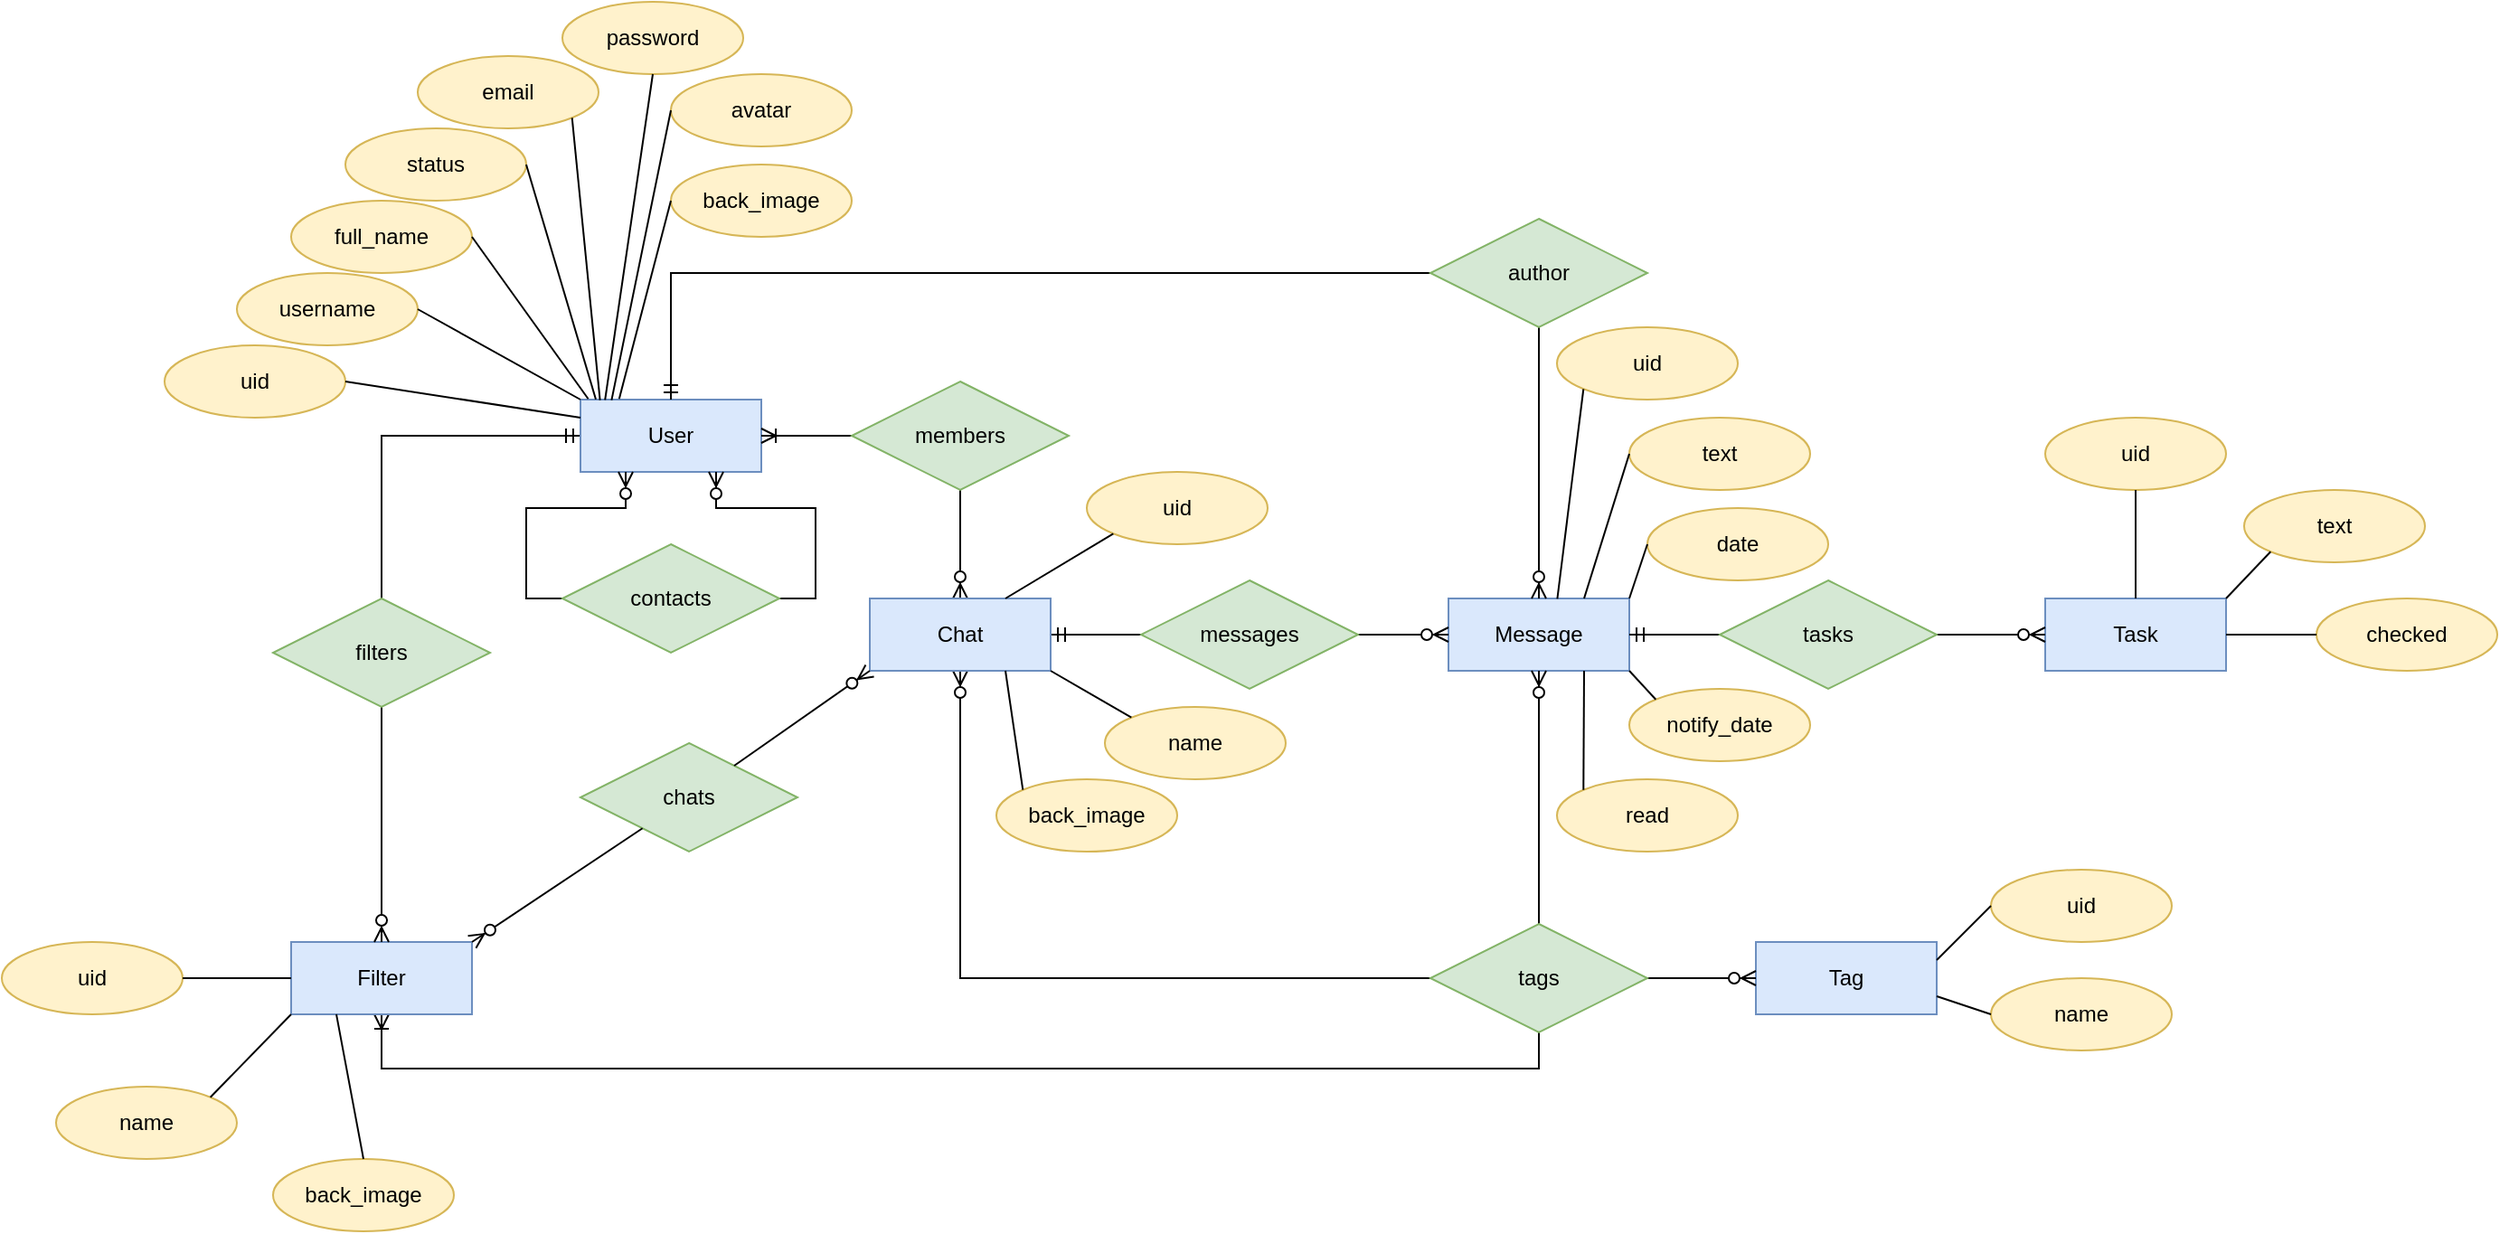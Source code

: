 <mxfile version="12.9.13" type="device"><diagram id="W7p_FMV9_Fpo1kStQbon" name="Page-1"><mxGraphModel dx="1422" dy="816" grid="0" gridSize="10" guides="1" tooltips="1" connect="1" arrows="1" fold="1" page="1" pageScale="1" pageWidth="10000" pageHeight="10000" math="0" shadow="0"><root><mxCell id="0"/><mxCell id="1" parent="0"/><mxCell id="mN5m9dD9QkkQmNy5QD_L-93" style="edgeStyle=orthogonalEdgeStyle;rounded=0;orthogonalLoop=1;jettySize=auto;html=1;exitX=0;exitY=0.5;exitDx=0;exitDy=0;entryX=0.5;entryY=0;entryDx=0;entryDy=0;startArrow=ERmandOne;startFill=0;endArrow=none;endFill=0;" edge="1" parent="1" source="mN5m9dD9QkkQmNy5QD_L-67" target="mN5m9dD9QkkQmNy5QD_L-75"><mxGeometry relative="1" as="geometry"/></mxCell><mxCell id="mN5m9dD9QkkQmNy5QD_L-67" value="User" style="whiteSpace=wrap;html=1;align=center;fillColor=#dae8fc;strokeColor=#6c8ebf;" vertex="1" parent="1"><mxGeometry x="890" y="740" width="100" height="40" as="geometry"/></mxCell><mxCell id="mN5m9dD9QkkQmNy5QD_L-84" style="edgeStyle=orthogonalEdgeStyle;rounded=0;orthogonalLoop=1;jettySize=auto;html=1;exitX=1;exitY=0.5;exitDx=0;exitDy=0;entryX=0;entryY=0.5;entryDx=0;entryDy=0;startArrow=ERmandOne;startFill=0;endArrow=none;endFill=0;" edge="1" parent="1" source="mN5m9dD9QkkQmNy5QD_L-68" target="mN5m9dD9QkkQmNy5QD_L-78"><mxGeometry relative="1" as="geometry"/></mxCell><mxCell id="mN5m9dD9QkkQmNy5QD_L-88" style="edgeStyle=orthogonalEdgeStyle;rounded=0;orthogonalLoop=1;jettySize=auto;html=1;exitX=0.5;exitY=0;exitDx=0;exitDy=0;entryX=0.5;entryY=1;entryDx=0;entryDy=0;startArrow=ERzeroToMany;startFill=1;endArrow=none;endFill=0;" edge="1" parent="1" source="mN5m9dD9QkkQmNy5QD_L-68" target="mN5m9dD9QkkQmNy5QD_L-77"><mxGeometry relative="1" as="geometry"/></mxCell><mxCell id="mN5m9dD9QkkQmNy5QD_L-104" style="edgeStyle=orthogonalEdgeStyle;rounded=0;orthogonalLoop=1;jettySize=auto;html=1;exitX=0.5;exitY=1;exitDx=0;exitDy=0;entryX=0;entryY=0.5;entryDx=0;entryDy=0;startArrow=ERzeroToMany;startFill=1;endArrow=none;endFill=0;" edge="1" parent="1" source="mN5m9dD9QkkQmNy5QD_L-68" target="mN5m9dD9QkkQmNy5QD_L-76"><mxGeometry relative="1" as="geometry"/></mxCell><mxCell id="mN5m9dD9QkkQmNy5QD_L-68" value="Chat" style="whiteSpace=wrap;html=1;align=center;fillColor=#dae8fc;strokeColor=#6c8ebf;" vertex="1" parent="1"><mxGeometry x="1050" y="850" width="100" height="40" as="geometry"/></mxCell><mxCell id="mN5m9dD9QkkQmNy5QD_L-105" style="edgeStyle=orthogonalEdgeStyle;rounded=0;orthogonalLoop=1;jettySize=auto;html=1;exitX=0.5;exitY=1;exitDx=0;exitDy=0;entryX=0.5;entryY=1;entryDx=0;entryDy=0;startArrow=ERoneToMany;startFill=0;endArrow=none;endFill=0;" edge="1" parent="1" source="mN5m9dD9QkkQmNy5QD_L-70" target="mN5m9dD9QkkQmNy5QD_L-76"><mxGeometry relative="1" as="geometry"><Array as="points"><mxPoint x="780" y="1110"/><mxPoint x="1420" y="1110"/></Array></mxGeometry></mxCell><mxCell id="mN5m9dD9QkkQmNy5QD_L-70" value="Filter" style="whiteSpace=wrap;html=1;align=center;fillColor=#dae8fc;strokeColor=#6c8ebf;" vertex="1" parent="1"><mxGeometry x="730" y="1040" width="100" height="40" as="geometry"/></mxCell><mxCell id="mN5m9dD9QkkQmNy5QD_L-71" value="Tag" style="whiteSpace=wrap;html=1;align=center;fillColor=#dae8fc;strokeColor=#6c8ebf;" vertex="1" parent="1"><mxGeometry x="1540" y="1040" width="100" height="40" as="geometry"/></mxCell><mxCell id="mN5m9dD9QkkQmNy5QD_L-72" value="Message" style="whiteSpace=wrap;html=1;align=center;fillColor=#dae8fc;strokeColor=#6c8ebf;" vertex="1" parent="1"><mxGeometry x="1370" y="850" width="100" height="40" as="geometry"/></mxCell><mxCell id="mN5m9dD9QkkQmNy5QD_L-73" value="Task" style="whiteSpace=wrap;html=1;align=center;fillColor=#dae8fc;strokeColor=#6c8ebf;" vertex="1" parent="1"><mxGeometry x="1700" y="850" width="100" height="40" as="geometry"/></mxCell><mxCell id="mN5m9dD9QkkQmNy5QD_L-99" style="edgeStyle=orthogonalEdgeStyle;rounded=0;orthogonalLoop=1;jettySize=auto;html=1;exitX=1;exitY=0.5;exitDx=0;exitDy=0;entryX=0.75;entryY=1;entryDx=0;entryDy=0;startArrow=none;startFill=0;endArrow=ERzeroToMany;endFill=1;" edge="1" parent="1" source="mN5m9dD9QkkQmNy5QD_L-74" target="mN5m9dD9QkkQmNy5QD_L-67"><mxGeometry relative="1" as="geometry"/></mxCell><mxCell id="mN5m9dD9QkkQmNy5QD_L-100" style="edgeStyle=orthogonalEdgeStyle;rounded=0;orthogonalLoop=1;jettySize=auto;html=1;exitX=0;exitY=0.5;exitDx=0;exitDy=0;entryX=0.25;entryY=1;entryDx=0;entryDy=0;startArrow=none;startFill=0;endArrow=ERzeroToMany;endFill=1;" edge="1" parent="1" source="mN5m9dD9QkkQmNy5QD_L-74" target="mN5m9dD9QkkQmNy5QD_L-67"><mxGeometry relative="1" as="geometry"/></mxCell><mxCell id="mN5m9dD9QkkQmNy5QD_L-74" value="contacts" style="shape=rhombus;perimeter=rhombusPerimeter;whiteSpace=wrap;html=1;align=center;fillColor=#d5e8d4;strokeColor=#82b366;" vertex="1" parent="1"><mxGeometry x="880" y="820" width="120" height="60" as="geometry"/></mxCell><mxCell id="mN5m9dD9QkkQmNy5QD_L-94" style="edgeStyle=orthogonalEdgeStyle;rounded=0;orthogonalLoop=1;jettySize=auto;html=1;exitX=0.5;exitY=1;exitDx=0;exitDy=0;entryX=0.5;entryY=0;entryDx=0;entryDy=0;startArrow=none;startFill=0;endArrow=ERzeroToMany;endFill=1;" edge="1" parent="1" source="mN5m9dD9QkkQmNy5QD_L-75" target="mN5m9dD9QkkQmNy5QD_L-70"><mxGeometry relative="1" as="geometry"/></mxCell><mxCell id="mN5m9dD9QkkQmNy5QD_L-75" value="filters" style="shape=rhombus;perimeter=rhombusPerimeter;whiteSpace=wrap;html=1;align=center;fillColor=#d5e8d4;strokeColor=#82b366;" vertex="1" parent="1"><mxGeometry x="720" y="850" width="120" height="60" as="geometry"/></mxCell><mxCell id="mN5m9dD9QkkQmNy5QD_L-102" style="edgeStyle=orthogonalEdgeStyle;rounded=0;orthogonalLoop=1;jettySize=auto;html=1;exitX=0.5;exitY=0;exitDx=0;exitDy=0;entryX=0.5;entryY=1;entryDx=0;entryDy=0;startArrow=none;startFill=0;endArrow=ERzeroToMany;endFill=1;" edge="1" parent="1" source="mN5m9dD9QkkQmNy5QD_L-76" target="mN5m9dD9QkkQmNy5QD_L-72"><mxGeometry relative="1" as="geometry"/></mxCell><mxCell id="mN5m9dD9QkkQmNy5QD_L-103" style="edgeStyle=orthogonalEdgeStyle;rounded=0;orthogonalLoop=1;jettySize=auto;html=1;exitX=1;exitY=0.5;exitDx=0;exitDy=0;entryX=0;entryY=0.5;entryDx=0;entryDy=0;startArrow=none;startFill=0;endArrow=ERzeroToMany;endFill=1;" edge="1" parent="1" source="mN5m9dD9QkkQmNy5QD_L-76" target="mN5m9dD9QkkQmNy5QD_L-71"><mxGeometry relative="1" as="geometry"/></mxCell><mxCell id="mN5m9dD9QkkQmNy5QD_L-76" value="tags" style="shape=rhombus;perimeter=rhombusPerimeter;whiteSpace=wrap;html=1;align=center;fillColor=#d5e8d4;strokeColor=#82b366;" vertex="1" parent="1"><mxGeometry x="1360" y="1030" width="120" height="60" as="geometry"/></mxCell><mxCell id="mN5m9dD9QkkQmNy5QD_L-89" style="edgeStyle=orthogonalEdgeStyle;rounded=0;orthogonalLoop=1;jettySize=auto;html=1;exitX=0;exitY=0.5;exitDx=0;exitDy=0;entryX=1;entryY=0.5;entryDx=0;entryDy=0;startArrow=none;startFill=0;endArrow=ERoneToMany;endFill=0;" edge="1" parent="1" source="mN5m9dD9QkkQmNy5QD_L-77" target="mN5m9dD9QkkQmNy5QD_L-67"><mxGeometry relative="1" as="geometry"/></mxCell><mxCell id="mN5m9dD9QkkQmNy5QD_L-77" value="members" style="shape=rhombus;perimeter=rhombusPerimeter;whiteSpace=wrap;html=1;align=center;fillColor=#d5e8d4;strokeColor=#82b366;" vertex="1" parent="1"><mxGeometry x="1040" y="730" width="120" height="60" as="geometry"/></mxCell><mxCell id="mN5m9dD9QkkQmNy5QD_L-85" style="edgeStyle=orthogonalEdgeStyle;rounded=0;orthogonalLoop=1;jettySize=auto;html=1;exitX=1;exitY=0.5;exitDx=0;exitDy=0;entryX=0;entryY=0.5;entryDx=0;entryDy=0;startArrow=none;startFill=0;endArrow=ERzeroToMany;endFill=1;" edge="1" parent="1" source="mN5m9dD9QkkQmNy5QD_L-78" target="mN5m9dD9QkkQmNy5QD_L-72"><mxGeometry relative="1" as="geometry"/></mxCell><mxCell id="mN5m9dD9QkkQmNy5QD_L-78" value="messages" style="shape=rhombus;perimeter=rhombusPerimeter;whiteSpace=wrap;html=1;align=center;fillColor=#d5e8d4;strokeColor=#82b366;" vertex="1" parent="1"><mxGeometry x="1200" y="840" width="120" height="60" as="geometry"/></mxCell><mxCell id="mN5m9dD9QkkQmNy5QD_L-87" style="edgeStyle=orthogonalEdgeStyle;rounded=0;orthogonalLoop=1;jettySize=auto;html=1;exitX=0;exitY=0.5;exitDx=0;exitDy=0;entryX=0.5;entryY=0;entryDx=0;entryDy=0;startArrow=none;startFill=0;endArrow=ERmandOne;endFill=0;" edge="1" parent="1" source="mN5m9dD9QkkQmNy5QD_L-79" target="mN5m9dD9QkkQmNy5QD_L-67"><mxGeometry relative="1" as="geometry"/></mxCell><mxCell id="mN5m9dD9QkkQmNy5QD_L-101" style="edgeStyle=orthogonalEdgeStyle;rounded=0;orthogonalLoop=1;jettySize=auto;html=1;exitX=0.5;exitY=1;exitDx=0;exitDy=0;entryX=0.5;entryY=0;entryDx=0;entryDy=0;startArrow=none;startFill=0;endArrow=ERzeroToMany;endFill=1;" edge="1" parent="1" source="mN5m9dD9QkkQmNy5QD_L-79" target="mN5m9dD9QkkQmNy5QD_L-72"><mxGeometry relative="1" as="geometry"/></mxCell><mxCell id="mN5m9dD9QkkQmNy5QD_L-79" value="author" style="shape=rhombus;perimeter=rhombusPerimeter;whiteSpace=wrap;html=1;align=center;fillColor=#d5e8d4;strokeColor=#82b366;" vertex="1" parent="1"><mxGeometry x="1360" y="640" width="120" height="60" as="geometry"/></mxCell><mxCell id="mN5m9dD9QkkQmNy5QD_L-82" style="edgeStyle=orthogonalEdgeStyle;rounded=0;orthogonalLoop=1;jettySize=auto;html=1;exitX=1;exitY=0.5;exitDx=0;exitDy=0;entryX=0;entryY=0.5;entryDx=0;entryDy=0;startArrow=none;startFill=0;endArrow=ERzeroToMany;endFill=1;" edge="1" parent="1" source="mN5m9dD9QkkQmNy5QD_L-80" target="mN5m9dD9QkkQmNy5QD_L-73"><mxGeometry relative="1" as="geometry"/></mxCell><mxCell id="mN5m9dD9QkkQmNy5QD_L-83" style="edgeStyle=orthogonalEdgeStyle;rounded=0;orthogonalLoop=1;jettySize=auto;html=1;exitX=0;exitY=0.5;exitDx=0;exitDy=0;entryX=1;entryY=0.5;entryDx=0;entryDy=0;startArrow=none;startFill=0;endArrow=ERmandOne;endFill=0;" edge="1" parent="1" source="mN5m9dD9QkkQmNy5QD_L-80" target="mN5m9dD9QkkQmNy5QD_L-72"><mxGeometry relative="1" as="geometry"/></mxCell><mxCell id="mN5m9dD9QkkQmNy5QD_L-80" value="tasks" style="shape=rhombus;perimeter=rhombusPerimeter;whiteSpace=wrap;html=1;align=center;fillColor=#d5e8d4;strokeColor=#82b366;" vertex="1" parent="1"><mxGeometry x="1520" y="840" width="120" height="60" as="geometry"/></mxCell><mxCell id="mN5m9dD9QkkQmNy5QD_L-81" value="chats" style="shape=rhombus;perimeter=rhombusPerimeter;whiteSpace=wrap;html=1;align=center;fillColor=#d5e8d4;strokeColor=#82b366;" vertex="1" parent="1"><mxGeometry x="890" y="930" width="120" height="60" as="geometry"/></mxCell><mxCell id="mN5m9dD9QkkQmNy5QD_L-96" value="" style="endArrow=none;html=1;rounded=0;exitX=1;exitY=0;exitDx=0;exitDy=0;endFill=0;startArrow=ERzeroToMany;startFill=1;" edge="1" parent="1" source="mN5m9dD9QkkQmNy5QD_L-70" target="mN5m9dD9QkkQmNy5QD_L-81"><mxGeometry relative="1" as="geometry"><mxPoint x="910" y="940" as="sourcePoint"/><mxPoint x="1070" y="940" as="targetPoint"/></mxGeometry></mxCell><mxCell id="mN5m9dD9QkkQmNy5QD_L-98" value="" style="endArrow=ERzeroToMany;html=1;rounded=0;endFill=1;entryX=0;entryY=1;entryDx=0;entryDy=0;" edge="1" parent="1" source="mN5m9dD9QkkQmNy5QD_L-81" target="mN5m9dD9QkkQmNy5QD_L-68"><mxGeometry relative="1" as="geometry"><mxPoint x="910" y="940" as="sourcePoint"/><mxPoint x="1070" y="940" as="targetPoint"/></mxGeometry></mxCell><mxCell id="mN5m9dD9QkkQmNy5QD_L-106" value="uid" style="ellipse;whiteSpace=wrap;html=1;align=center;fillColor=#fff2cc;strokeColor=#d6b656;" vertex="1" parent="1"><mxGeometry x="660" y="710" width="100" height="40" as="geometry"/></mxCell><mxCell id="mN5m9dD9QkkQmNy5QD_L-107" value="username" style="ellipse;whiteSpace=wrap;html=1;align=center;fillColor=#fff2cc;strokeColor=#d6b656;" vertex="1" parent="1"><mxGeometry x="700" y="670" width="100" height="40" as="geometry"/></mxCell><mxCell id="mN5m9dD9QkkQmNy5QD_L-108" value="full_name" style="ellipse;whiteSpace=wrap;html=1;align=center;fillColor=#fff2cc;strokeColor=#d6b656;" vertex="1" parent="1"><mxGeometry x="730" y="630" width="100" height="40" as="geometry"/></mxCell><mxCell id="mN5m9dD9QkkQmNy5QD_L-109" value="status" style="ellipse;whiteSpace=wrap;html=1;align=center;fillColor=#fff2cc;strokeColor=#d6b656;" vertex="1" parent="1"><mxGeometry x="760" y="590" width="100" height="40" as="geometry"/></mxCell><mxCell id="mN5m9dD9QkkQmNy5QD_L-110" value="email" style="ellipse;whiteSpace=wrap;html=1;align=center;fillColor=#fff2cc;strokeColor=#d6b656;" vertex="1" parent="1"><mxGeometry x="800" y="550" width="100" height="40" as="geometry"/></mxCell><mxCell id="mN5m9dD9QkkQmNy5QD_L-111" value="password" style="ellipse;whiteSpace=wrap;html=1;align=center;fillColor=#fff2cc;strokeColor=#d6b656;" vertex="1" parent="1"><mxGeometry x="880" y="520" width="100" height="40" as="geometry"/></mxCell><mxCell id="mN5m9dD9QkkQmNy5QD_L-112" value="avatar" style="ellipse;whiteSpace=wrap;html=1;align=center;fillColor=#fff2cc;strokeColor=#d6b656;" vertex="1" parent="1"><mxGeometry x="940" y="560" width="100" height="40" as="geometry"/></mxCell><mxCell id="mN5m9dD9QkkQmNy5QD_L-113" value="back_image" style="ellipse;whiteSpace=wrap;html=1;align=center;fillColor=#fff2cc;strokeColor=#d6b656;" vertex="1" parent="1"><mxGeometry x="940" y="610" width="100" height="40" as="geometry"/></mxCell><mxCell id="mN5m9dD9QkkQmNy5QD_L-123" value="" style="endArrow=none;html=1;rounded=0;exitX=1;exitY=0.5;exitDx=0;exitDy=0;entryX=0;entryY=0.25;entryDx=0;entryDy=0;" edge="1" parent="1" source="mN5m9dD9QkkQmNy5QD_L-106" target="mN5m9dD9QkkQmNy5QD_L-67"><mxGeometry relative="1" as="geometry"><mxPoint x="970" y="710" as="sourcePoint"/><mxPoint x="1130" y="710" as="targetPoint"/></mxGeometry></mxCell><mxCell id="mN5m9dD9QkkQmNy5QD_L-131" value="" style="endArrow=none;html=1;rounded=0;exitX=1;exitY=0.5;exitDx=0;exitDy=0;entryX=0;entryY=0;entryDx=0;entryDy=0;" edge="1" parent="1" source="mN5m9dD9QkkQmNy5QD_L-107" target="mN5m9dD9QkkQmNy5QD_L-67"><mxGeometry relative="1" as="geometry"><mxPoint x="970" y="710" as="sourcePoint"/><mxPoint x="1130" y="710" as="targetPoint"/></mxGeometry></mxCell><mxCell id="mN5m9dD9QkkQmNy5QD_L-132" value="" style="endArrow=none;html=1;rounded=0;exitX=1;exitY=0.5;exitDx=0;exitDy=0;entryX=0.043;entryY=-0.009;entryDx=0;entryDy=0;entryPerimeter=0;" edge="1" parent="1" source="mN5m9dD9QkkQmNy5QD_L-108" target="mN5m9dD9QkkQmNy5QD_L-67"><mxGeometry relative="1" as="geometry"><mxPoint x="970" y="710" as="sourcePoint"/><mxPoint x="896" y="739" as="targetPoint"/></mxGeometry></mxCell><mxCell id="mN5m9dD9QkkQmNy5QD_L-133" value="" style="endArrow=none;html=1;rounded=0;exitX=1;exitY=0.5;exitDx=0;exitDy=0;entryX=0.085;entryY=-0.002;entryDx=0;entryDy=0;entryPerimeter=0;" edge="1" parent="1" source="mN5m9dD9QkkQmNy5QD_L-109" target="mN5m9dD9QkkQmNy5QD_L-67"><mxGeometry relative="1" as="geometry"><mxPoint x="970" y="710" as="sourcePoint"/><mxPoint x="899" y="741" as="targetPoint"/></mxGeometry></mxCell><mxCell id="mN5m9dD9QkkQmNy5QD_L-134" value="" style="endArrow=none;html=1;rounded=0;exitX=1;exitY=1;exitDx=0;exitDy=0;entryX=0.108;entryY=0.007;entryDx=0;entryDy=0;entryPerimeter=0;" edge="1" parent="1" source="mN5m9dD9QkkQmNy5QD_L-110" target="mN5m9dD9QkkQmNy5QD_L-67"><mxGeometry relative="1" as="geometry"><mxPoint x="970" y="710" as="sourcePoint"/><mxPoint x="901" y="739" as="targetPoint"/></mxGeometry></mxCell><mxCell id="mN5m9dD9QkkQmNy5QD_L-135" value="" style="endArrow=none;html=1;rounded=0;exitX=0.5;exitY=1;exitDx=0;exitDy=0;entryX=0.136;entryY=0.005;entryDx=0;entryDy=0;entryPerimeter=0;" edge="1" parent="1" source="mN5m9dD9QkkQmNy5QD_L-111" target="mN5m9dD9QkkQmNy5QD_L-67"><mxGeometry relative="1" as="geometry"><mxPoint x="940" y="700" as="sourcePoint"/><mxPoint x="1100" y="700" as="targetPoint"/></mxGeometry></mxCell><mxCell id="mN5m9dD9QkkQmNy5QD_L-136" value="" style="endArrow=none;html=1;rounded=0;exitX=0;exitY=0.5;exitDx=0;exitDy=0;entryX=0.172;entryY=0.008;entryDx=0;entryDy=0;entryPerimeter=0;" edge="1" parent="1" source="mN5m9dD9QkkQmNy5QD_L-112" target="mN5m9dD9QkkQmNy5QD_L-67"><mxGeometry relative="1" as="geometry"><mxPoint x="910" y="690" as="sourcePoint"/><mxPoint x="1070" y="690" as="targetPoint"/></mxGeometry></mxCell><mxCell id="mN5m9dD9QkkQmNy5QD_L-137" value="" style="endArrow=none;html=1;rounded=0;exitX=0;exitY=0.5;exitDx=0;exitDy=0;entryX=0.214;entryY=-0.008;entryDx=0;entryDy=0;entryPerimeter=0;" edge="1" parent="1" source="mN5m9dD9QkkQmNy5QD_L-113" target="mN5m9dD9QkkQmNy5QD_L-67"><mxGeometry relative="1" as="geometry"><mxPoint x="910" y="690" as="sourcePoint"/><mxPoint x="1070" y="690" as="targetPoint"/></mxGeometry></mxCell><mxCell id="mN5m9dD9QkkQmNy5QD_L-138" value="back_image" style="ellipse;whiteSpace=wrap;html=1;align=center;fillColor=#fff2cc;strokeColor=#d6b656;" vertex="1" parent="1"><mxGeometry x="720" y="1160" width="100" height="40" as="geometry"/></mxCell><mxCell id="mN5m9dD9QkkQmNy5QD_L-139" value="name" style="ellipse;whiteSpace=wrap;html=1;align=center;fillColor=#fff2cc;strokeColor=#d6b656;" vertex="1" parent="1"><mxGeometry x="600" y="1120" width="100" height="40" as="geometry"/></mxCell><mxCell id="mN5m9dD9QkkQmNy5QD_L-140" value="uid" style="ellipse;whiteSpace=wrap;html=1;align=center;fillColor=#fff2cc;strokeColor=#d6b656;" vertex="1" parent="1"><mxGeometry x="570" y="1040" width="100" height="40" as="geometry"/></mxCell><mxCell id="mN5m9dD9QkkQmNy5QD_L-141" value="" style="endArrow=none;html=1;rounded=0;exitX=1;exitY=0.5;exitDx=0;exitDy=0;entryX=0;entryY=0.5;entryDx=0;entryDy=0;" edge="1" parent="1" source="mN5m9dD9QkkQmNy5QD_L-140" target="mN5m9dD9QkkQmNy5QD_L-70"><mxGeometry relative="1" as="geometry"><mxPoint x="890" y="950" as="sourcePoint"/><mxPoint x="1050" y="950" as="targetPoint"/></mxGeometry></mxCell><mxCell id="mN5m9dD9QkkQmNy5QD_L-142" value="" style="endArrow=none;html=1;rounded=0;exitX=1;exitY=0;exitDx=0;exitDy=0;entryX=0;entryY=1;entryDx=0;entryDy=0;" edge="1" parent="1" source="mN5m9dD9QkkQmNy5QD_L-139" target="mN5m9dD9QkkQmNy5QD_L-70"><mxGeometry relative="1" as="geometry"><mxPoint x="890" y="950" as="sourcePoint"/><mxPoint x="1050" y="950" as="targetPoint"/></mxGeometry></mxCell><mxCell id="mN5m9dD9QkkQmNy5QD_L-143" value="" style="endArrow=none;html=1;rounded=0;exitX=0.25;exitY=1;exitDx=0;exitDy=0;entryX=0.5;entryY=0;entryDx=0;entryDy=0;" edge="1" parent="1" source="mN5m9dD9QkkQmNy5QD_L-70" target="mN5m9dD9QkkQmNy5QD_L-138"><mxGeometry relative="1" as="geometry"><mxPoint x="890" y="1010" as="sourcePoint"/><mxPoint x="1050" y="1010" as="targetPoint"/></mxGeometry></mxCell><mxCell id="mN5m9dD9QkkQmNy5QD_L-145" value="uid" style="ellipse;whiteSpace=wrap;html=1;align=center;fillColor=#fff2cc;strokeColor=#d6b656;" vertex="1" parent="1"><mxGeometry x="1700" y="750" width="100" height="40" as="geometry"/></mxCell><mxCell id="mN5m9dD9QkkQmNy5QD_L-146" value="text" style="ellipse;whiteSpace=wrap;html=1;align=center;fillColor=#fff2cc;strokeColor=#d6b656;" vertex="1" parent="1"><mxGeometry x="1810" y="790" width="100" height="40" as="geometry"/></mxCell><mxCell id="mN5m9dD9QkkQmNy5QD_L-147" value="checked" style="ellipse;whiteSpace=wrap;html=1;align=center;fillColor=#fff2cc;strokeColor=#d6b656;" vertex="1" parent="1"><mxGeometry x="1850" y="850" width="100" height="40" as="geometry"/></mxCell><mxCell id="mN5m9dD9QkkQmNy5QD_L-148" value="" style="endArrow=none;html=1;rounded=0;entryX=0.5;entryY=1;entryDx=0;entryDy=0;exitX=0.5;exitY=0;exitDx=0;exitDy=0;" edge="1" parent="1" source="mN5m9dD9QkkQmNy5QD_L-73" target="mN5m9dD9QkkQmNy5QD_L-145"><mxGeometry relative="1" as="geometry"><mxPoint x="1440" y="850" as="sourcePoint"/><mxPoint x="1600" y="850" as="targetPoint"/></mxGeometry></mxCell><mxCell id="mN5m9dD9QkkQmNy5QD_L-149" value="" style="endArrow=none;html=1;rounded=0;entryX=0;entryY=1;entryDx=0;entryDy=0;exitX=1;exitY=0;exitDx=0;exitDy=0;" edge="1" parent="1" source="mN5m9dD9QkkQmNy5QD_L-73" target="mN5m9dD9QkkQmNy5QD_L-146"><mxGeometry relative="1" as="geometry"><mxPoint x="1440" y="850" as="sourcePoint"/><mxPoint x="1600" y="850" as="targetPoint"/></mxGeometry></mxCell><mxCell id="mN5m9dD9QkkQmNy5QD_L-150" value="" style="endArrow=none;html=1;rounded=0;entryX=0;entryY=0.5;entryDx=0;entryDy=0;exitX=1;exitY=0.5;exitDx=0;exitDy=0;" edge="1" parent="1" source="mN5m9dD9QkkQmNy5QD_L-73" target="mN5m9dD9QkkQmNy5QD_L-147"><mxGeometry relative="1" as="geometry"><mxPoint x="1440" y="850" as="sourcePoint"/><mxPoint x="1600" y="850" as="targetPoint"/></mxGeometry></mxCell><mxCell id="mN5m9dD9QkkQmNy5QD_L-151" value="uid" style="ellipse;whiteSpace=wrap;html=1;align=center;fillColor=#fff2cc;strokeColor=#d6b656;" vertex="1" parent="1"><mxGeometry x="1670" y="1000" width="100" height="40" as="geometry"/></mxCell><mxCell id="mN5m9dD9QkkQmNy5QD_L-152" value="name" style="ellipse;whiteSpace=wrap;html=1;align=center;fillColor=#fff2cc;strokeColor=#d6b656;" vertex="1" parent="1"><mxGeometry x="1670" y="1060" width="100" height="40" as="geometry"/></mxCell><mxCell id="mN5m9dD9QkkQmNy5QD_L-153" value="" style="endArrow=none;html=1;rounded=0;entryX=0;entryY=0.5;entryDx=0;entryDy=0;exitX=1;exitY=0.25;exitDx=0;exitDy=0;" edge="1" parent="1" source="mN5m9dD9QkkQmNy5QD_L-71" target="mN5m9dD9QkkQmNy5QD_L-151"><mxGeometry relative="1" as="geometry"><mxPoint x="1440" y="850" as="sourcePoint"/><mxPoint x="1600" y="850" as="targetPoint"/></mxGeometry></mxCell><mxCell id="mN5m9dD9QkkQmNy5QD_L-154" value="" style="endArrow=none;html=1;rounded=0;entryX=0;entryY=0.5;entryDx=0;entryDy=0;exitX=1;exitY=0.75;exitDx=0;exitDy=0;" edge="1" parent="1" source="mN5m9dD9QkkQmNy5QD_L-71" target="mN5m9dD9QkkQmNy5QD_L-152"><mxGeometry relative="1" as="geometry"><mxPoint x="1440" y="850" as="sourcePoint"/><mxPoint x="1600" y="850" as="targetPoint"/></mxGeometry></mxCell><mxCell id="mN5m9dD9QkkQmNy5QD_L-155" value="uid" style="ellipse;whiteSpace=wrap;html=1;align=center;fillColor=#fff2cc;strokeColor=#d6b656;" vertex="1" parent="1"><mxGeometry x="1170" y="780" width="100" height="40" as="geometry"/></mxCell><mxCell id="mN5m9dD9QkkQmNy5QD_L-156" value="name" style="ellipse;whiteSpace=wrap;html=1;align=center;fillColor=#fff2cc;strokeColor=#d6b656;" vertex="1" parent="1"><mxGeometry x="1180" y="910" width="100" height="40" as="geometry"/></mxCell><mxCell id="mN5m9dD9QkkQmNy5QD_L-157" value="back_image" style="ellipse;whiteSpace=wrap;html=1;align=center;fillColor=#fff2cc;strokeColor=#d6b656;" vertex="1" parent="1"><mxGeometry x="1120" y="950" width="100" height="40" as="geometry"/></mxCell><mxCell id="mN5m9dD9QkkQmNy5QD_L-158" value="" style="endArrow=none;html=1;rounded=0;entryX=0;entryY=1;entryDx=0;entryDy=0;exitX=0.75;exitY=0;exitDx=0;exitDy=0;" edge="1" parent="1" source="mN5m9dD9QkkQmNy5QD_L-68" target="mN5m9dD9QkkQmNy5QD_L-155"><mxGeometry relative="1" as="geometry"><mxPoint x="1190" y="850" as="sourcePoint"/><mxPoint x="1350" y="850" as="targetPoint"/></mxGeometry></mxCell><mxCell id="mN5m9dD9QkkQmNy5QD_L-159" value="" style="endArrow=none;html=1;rounded=0;entryX=0;entryY=0;entryDx=0;entryDy=0;exitX=1;exitY=1;exitDx=0;exitDy=0;" edge="1" parent="1" source="mN5m9dD9QkkQmNy5QD_L-68" target="mN5m9dD9QkkQmNy5QD_L-156"><mxGeometry relative="1" as="geometry"><mxPoint x="1190" y="850" as="sourcePoint"/><mxPoint x="1350" y="850" as="targetPoint"/></mxGeometry></mxCell><mxCell id="mN5m9dD9QkkQmNy5QD_L-160" value="" style="endArrow=none;html=1;rounded=0;exitX=0.75;exitY=1;exitDx=0;exitDy=0;entryX=0;entryY=0;entryDx=0;entryDy=0;" edge="1" parent="1" source="mN5m9dD9QkkQmNy5QD_L-68" target="mN5m9dD9QkkQmNy5QD_L-157"><mxGeometry relative="1" as="geometry"><mxPoint x="1190" y="850" as="sourcePoint"/><mxPoint x="1350" y="850" as="targetPoint"/></mxGeometry></mxCell><mxCell id="mN5m9dD9QkkQmNy5QD_L-161" value="uid" style="ellipse;whiteSpace=wrap;html=1;align=center;fillColor=#fff2cc;strokeColor=#d6b656;" vertex="1" parent="1"><mxGeometry x="1430" y="700" width="100" height="40" as="geometry"/></mxCell><mxCell id="mN5m9dD9QkkQmNy5QD_L-162" value="text" style="ellipse;whiteSpace=wrap;html=1;align=center;fillColor=#fff2cc;strokeColor=#d6b656;" vertex="1" parent="1"><mxGeometry x="1470" y="750" width="100" height="40" as="geometry"/></mxCell><mxCell id="mN5m9dD9QkkQmNy5QD_L-163" value="date" style="ellipse;whiteSpace=wrap;html=1;align=center;fillColor=#fff2cc;strokeColor=#d6b656;" vertex="1" parent="1"><mxGeometry x="1480" y="800" width="100" height="40" as="geometry"/></mxCell><mxCell id="mN5m9dD9QkkQmNy5QD_L-164" value="notify_date" style="ellipse;whiteSpace=wrap;html=1;align=center;fillColor=#fff2cc;strokeColor=#d6b656;" vertex="1" parent="1"><mxGeometry x="1470" y="900" width="100" height="40" as="geometry"/></mxCell><mxCell id="mN5m9dD9QkkQmNy5QD_L-165" value="read" style="ellipse;whiteSpace=wrap;html=1;align=center;fillColor=#fff2cc;strokeColor=#d6b656;" vertex="1" parent="1"><mxGeometry x="1430" y="950" width="100" height="40" as="geometry"/></mxCell><mxCell id="mN5m9dD9QkkQmNy5QD_L-166" value="" style="endArrow=none;html=1;rounded=0;exitX=0.602;exitY=0.004;exitDx=0;exitDy=0;exitPerimeter=0;entryX=0;entryY=1;entryDx=0;entryDy=0;" edge="1" parent="1" source="mN5m9dD9QkkQmNy5QD_L-72" target="mN5m9dD9QkkQmNy5QD_L-161"><mxGeometry relative="1" as="geometry"><mxPoint x="1350" y="870" as="sourcePoint"/><mxPoint x="1510" y="870" as="targetPoint"/></mxGeometry></mxCell><mxCell id="mN5m9dD9QkkQmNy5QD_L-167" value="" style="endArrow=none;html=1;rounded=0;entryX=0;entryY=0.5;entryDx=0;entryDy=0;exitX=0.75;exitY=0;exitDx=0;exitDy=0;" edge="1" parent="1" source="mN5m9dD9QkkQmNy5QD_L-72" target="mN5m9dD9QkkQmNy5QD_L-162"><mxGeometry relative="1" as="geometry"><mxPoint x="1330" y="850" as="sourcePoint"/><mxPoint x="1490" y="850" as="targetPoint"/></mxGeometry></mxCell><mxCell id="mN5m9dD9QkkQmNy5QD_L-168" value="" style="endArrow=none;html=1;rounded=0;entryX=0;entryY=0.5;entryDx=0;entryDy=0;exitX=1;exitY=0;exitDx=0;exitDy=0;" edge="1" parent="1" source="mN5m9dD9QkkQmNy5QD_L-72" target="mN5m9dD9QkkQmNy5QD_L-163"><mxGeometry relative="1" as="geometry"><mxPoint x="1330" y="850" as="sourcePoint"/><mxPoint x="1490" y="850" as="targetPoint"/></mxGeometry></mxCell><mxCell id="mN5m9dD9QkkQmNy5QD_L-169" value="" style="endArrow=none;html=1;rounded=0;entryX=1;entryY=1;entryDx=0;entryDy=0;exitX=0;exitY=0;exitDx=0;exitDy=0;" edge="1" parent="1" source="mN5m9dD9QkkQmNy5QD_L-164" target="mN5m9dD9QkkQmNy5QD_L-72"><mxGeometry relative="1" as="geometry"><mxPoint x="1330" y="930" as="sourcePoint"/><mxPoint x="1490" y="930" as="targetPoint"/></mxGeometry></mxCell><mxCell id="mN5m9dD9QkkQmNy5QD_L-170" value="" style="endArrow=none;html=1;rounded=0;entryX=0.75;entryY=1;entryDx=0;entryDy=0;exitX=0;exitY=0;exitDx=0;exitDy=0;" edge="1" parent="1" source="mN5m9dD9QkkQmNy5QD_L-165" target="mN5m9dD9QkkQmNy5QD_L-72"><mxGeometry relative="1" as="geometry"><mxPoint x="1330" y="930" as="sourcePoint"/><mxPoint x="1490" y="930" as="targetPoint"/></mxGeometry></mxCell></root></mxGraphModel></diagram></mxfile>